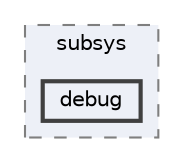 digraph "build/modules/nrf/subsys/debug"
{
 // LATEX_PDF_SIZE
  bgcolor="transparent";
  edge [fontname=Helvetica,fontsize=10,labelfontname=Helvetica,labelfontsize=10];
  node [fontname=Helvetica,fontsize=10,shape=box,height=0.2,width=0.4];
  compound=true
  subgraph clusterdir_065808f8e644b4aa811861e824f6ea91 {
    graph [ bgcolor="#edf0f7", pencolor="grey50", label="subsys", fontname=Helvetica,fontsize=10 style="filled,dashed", URL="dir_065808f8e644b4aa811861e824f6ea91.html",tooltip=""]
  dir_7def96ae1e53262dbd05c6e0e21ec894 [label="debug", fillcolor="#edf0f7", color="grey25", style="filled,bold", URL="dir_7def96ae1e53262dbd05c6e0e21ec894.html",tooltip=""];
  }
}
